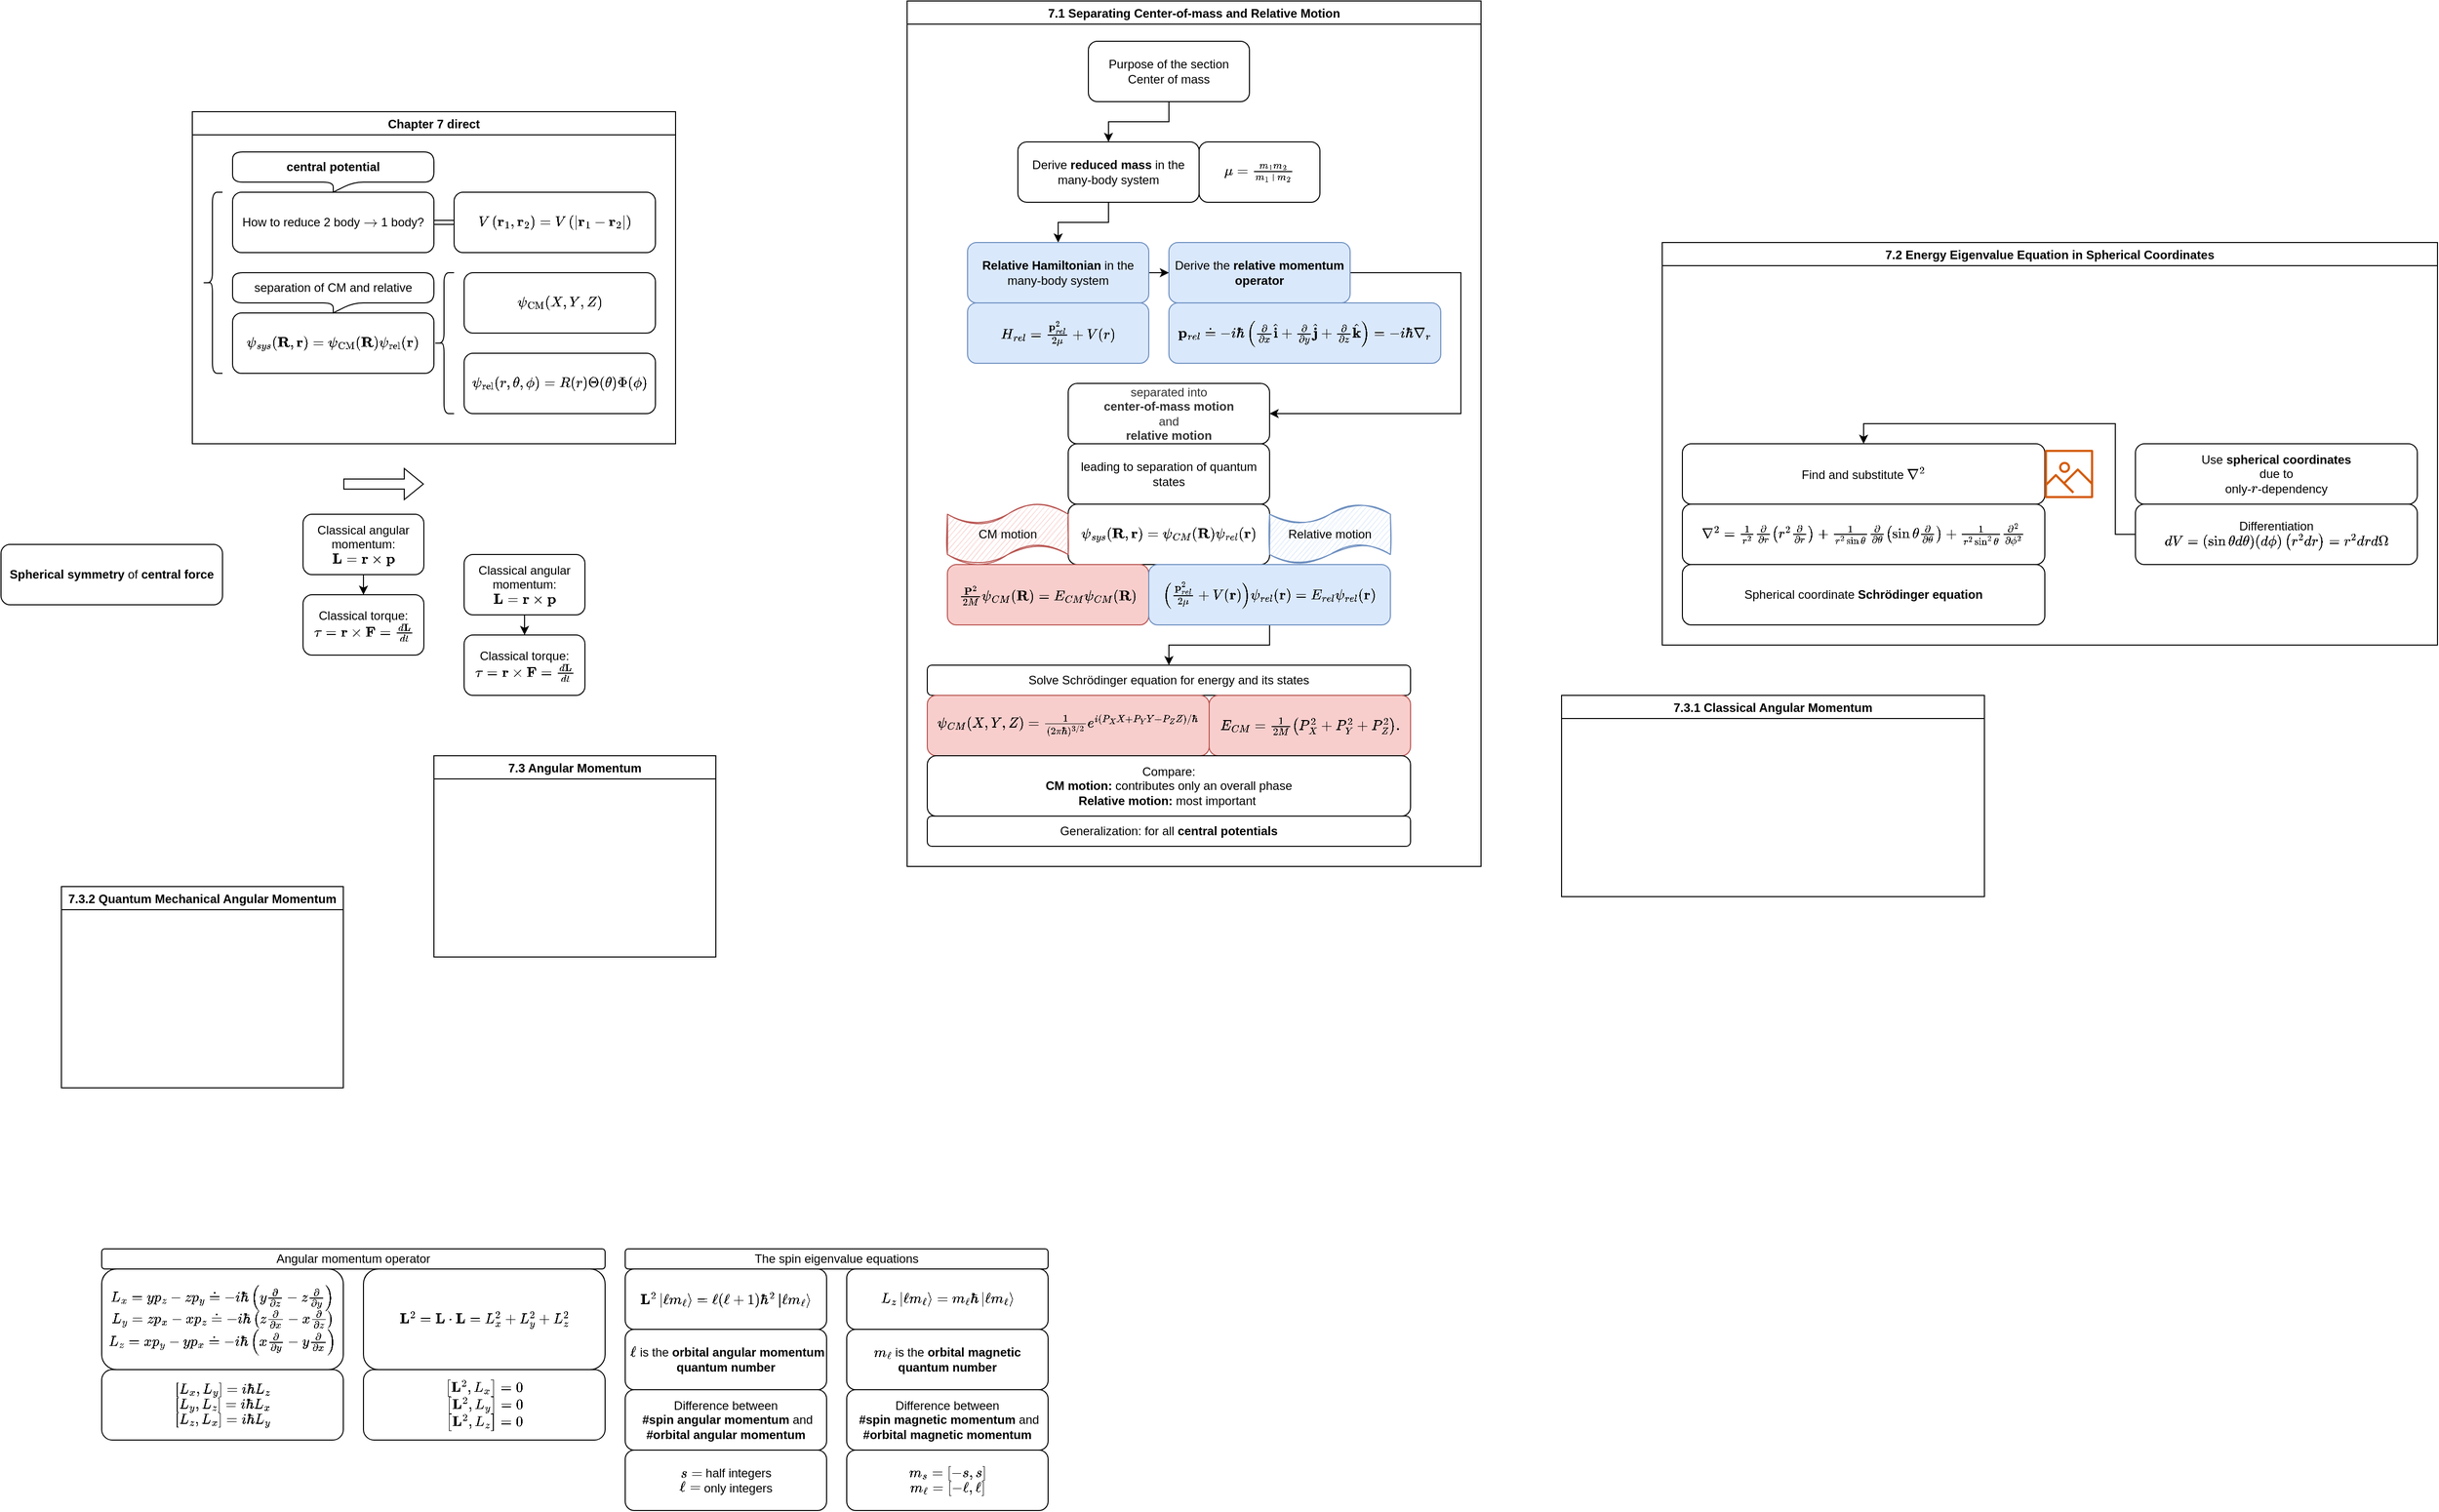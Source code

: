 <mxfile version="15.9.4" type="github">
  <diagram id="UfNpsCcYTtWqRNBC5JqH" name="Page-1">
    <mxGraphModel dx="4003" dy="2767" grid="1" gridSize="10" guides="1" tooltips="1" connect="1" arrows="1" fold="1" page="1" pageScale="1" pageWidth="850" pageHeight="1100" background="none" math="1" shadow="0">
      <root>
        <mxCell id="0" />
        <mxCell id="1" parent="0" />
        <mxCell id="cmI_KTom7d1FH1pwmFM4-9" value="How to reduce 2 body \(\to\) 1&amp;nbsp;body?" style="rounded=1;whiteSpace=wrap;html=1;sketch=0;" parent="1" vertex="1">
          <mxGeometry x="170" y="-690" width="200" height="60" as="geometry" />
        </mxCell>
        <mxCell id="cmI_KTom7d1FH1pwmFM4-10" value="\(V\left(\mathbf{r}_{1}, \mathbf{r}_{2}\right)=V\left(\left|\mathbf{r}_{1}-\mathbf{r}_{2}\right|\right)\)" style="rounded=1;whiteSpace=wrap;html=1;fontStyle=0;glass=0;shadow=0;sketch=0;" parent="1" vertex="1">
          <mxGeometry x="390" y="-690" width="200" height="60" as="geometry" />
        </mxCell>
        <mxCell id="cmI_KTom7d1FH1pwmFM4-27" style="edgeStyle=orthogonalEdgeStyle;rounded=0;orthogonalLoop=1;jettySize=auto;html=1;entryX=0.5;entryY=0;entryDx=0;entryDy=0;" parent="1" source="cmI_KTom7d1FH1pwmFM4-18" target="cmI_KTom7d1FH1pwmFM4-19" edge="1">
          <mxGeometry relative="1" as="geometry" />
        </mxCell>
        <mxCell id="cmI_KTom7d1FH1pwmFM4-18" value="Purpose of the section&lt;br&gt;Center of mass" style="rounded=1;whiteSpace=wrap;html=1;shadow=0;glass=0;sketch=0;" parent="1" vertex="1">
          <mxGeometry x="1020" y="-840" width="160" height="60" as="geometry" />
        </mxCell>
        <mxCell id="cmI_KTom7d1FH1pwmFM4-28" style="edgeStyle=orthogonalEdgeStyle;rounded=0;orthogonalLoop=1;jettySize=auto;html=1;" parent="1" source="cmI_KTom7d1FH1pwmFM4-19" target="cmI_KTom7d1FH1pwmFM4-20" edge="1">
          <mxGeometry relative="1" as="geometry" />
        </mxCell>
        <mxCell id="cmI_KTom7d1FH1pwmFM4-19" value="Derive &lt;b&gt;reduced mass&lt;/b&gt; in the many-body system" style="rounded=1;whiteSpace=wrap;html=1;shadow=0;glass=0;sketch=0;" parent="1" vertex="1">
          <mxGeometry x="950" y="-740" width="180" height="60" as="geometry" />
        </mxCell>
        <mxCell id="cmI_KTom7d1FH1pwmFM4-29" style="edgeStyle=orthogonalEdgeStyle;rounded=0;orthogonalLoop=1;jettySize=auto;html=1;entryX=0;entryY=0.5;entryDx=0;entryDy=0;" parent="1" source="cmI_KTom7d1FH1pwmFM4-20" target="cmI_KTom7d1FH1pwmFM4-24" edge="1">
          <mxGeometry relative="1" as="geometry" />
        </mxCell>
        <mxCell id="cmI_KTom7d1FH1pwmFM4-20" value="&lt;b&gt;Relative Hamiltonian&lt;/b&gt; in the many-body system" style="rounded=1;whiteSpace=wrap;html=1;shadow=0;glass=0;sketch=0;fillColor=#dae8fc;strokeColor=#6c8ebf;" parent="1" vertex="1">
          <mxGeometry x="900" y="-640" width="180" height="60" as="geometry" />
        </mxCell>
        <mxCell id="cmI_KTom7d1FH1pwmFM4-21" value="\(H_{r e l}=\frac{\mathbf{p}_{r e l}^{2}}{2 \mu}+V(r)\)" style="rounded=1;whiteSpace=wrap;html=1;shadow=0;glass=0;sketch=0;fillColor=#dae8fc;strokeColor=#6c8ebf;" parent="1" vertex="1">
          <mxGeometry x="900" y="-580" width="180" height="60" as="geometry" />
        </mxCell>
        <mxCell id="cmI_KTom7d1FH1pwmFM4-22" value="\(\mu=\frac{m_{1} m_{2}}{m_{1}+m_{2}}\)" style="rounded=1;whiteSpace=wrap;html=1;shadow=0;glass=0;sketch=0;" parent="1" vertex="1">
          <mxGeometry x="1130" y="-740" width="120" height="60" as="geometry" />
        </mxCell>
        <mxCell id="cmI_KTom7d1FH1pwmFM4-39" style="edgeStyle=orthogonalEdgeStyle;rounded=0;orthogonalLoop=1;jettySize=auto;html=1;entryX=1;entryY=0.5;entryDx=0;entryDy=0;" parent="1" source="cmI_KTom7d1FH1pwmFM4-24" target="cmI_KTom7d1FH1pwmFM4-33" edge="1">
          <mxGeometry relative="1" as="geometry">
            <Array as="points">
              <mxPoint x="1390" y="-610" />
              <mxPoint x="1390" y="-470" />
            </Array>
          </mxGeometry>
        </mxCell>
        <mxCell id="cmI_KTom7d1FH1pwmFM4-24" value="Derive the &lt;b&gt;relative momentum operator&lt;/b&gt;" style="rounded=1;whiteSpace=wrap;html=1;shadow=0;glass=0;sketch=0;fillColor=#dae8fc;strokeColor=#6c8ebf;" parent="1" vertex="1">
          <mxGeometry x="1100" y="-640" width="180" height="60" as="geometry" />
        </mxCell>
        <mxCell id="cmI_KTom7d1FH1pwmFM4-26" value="\(\mathbf{p}_{r e l} \doteq-i \hbar\left(\frac{\partial}{\partial x} \hat{\mathbf{i}}+\frac{\partial}{\partial y} \hat{\mathbf{j}}+\frac{\partial}{\partial z} \hat{\mathbf{k}}\right)=-i \hbar \nabla_{r}\)" style="rounded=1;whiteSpace=wrap;html=1;shadow=0;glass=0;sketch=0;fillColor=#dae8fc;strokeColor=#6c8ebf;" parent="1" vertex="1">
          <mxGeometry x="1100" y="-580" width="270" height="60" as="geometry" />
        </mxCell>
        <mxCell id="cmI_KTom7d1FH1pwmFM4-32" value="\(\psi_{s y s}(\mathbf{R}, \mathbf{r})=\psi_{C M}(\mathbf{R}) \psi_{r e l}(\mathbf{r})\)" style="rounded=1;whiteSpace=wrap;html=1;shadow=0;glass=0;sketch=0;" parent="1" vertex="1">
          <mxGeometry x="1000" y="-380" width="200" height="60" as="geometry" />
        </mxCell>
        <mxCell id="cmI_KTom7d1FH1pwmFM4-33" value="&lt;span style=&quot;color: rgb(51 , 51 , 51)&quot;&gt;separated into&lt;/span&gt;&lt;br style=&quot;color: rgb(51 , 51 , 51)&quot;&gt;&lt;b style=&quot;color: rgb(51 , 51 , 51)&quot;&gt;center-of-mass motion&lt;br&gt;&lt;/b&gt;&lt;span style=&quot;color: rgb(51 , 51 , 51)&quot;&gt;and&lt;/span&gt;&lt;br style=&quot;color: rgb(51 , 51 , 51)&quot;&gt;&lt;b style=&quot;color: rgb(51 , 51 , 51)&quot;&gt;relative motion&lt;/b&gt;" style="rounded=1;whiteSpace=wrap;html=1;shadow=0;glass=0;sketch=0;" parent="1" vertex="1">
          <mxGeometry x="1000" y="-500" width="200" height="60" as="geometry" />
        </mxCell>
        <mxCell id="cmI_KTom7d1FH1pwmFM4-34" value="leading to separation of quantum states" style="rounded=1;whiteSpace=wrap;html=1;shadow=0;glass=0;sketch=0;" parent="1" vertex="1">
          <mxGeometry x="1000" y="-440" width="200" height="60" as="geometry" />
        </mxCell>
        <mxCell id="cmI_KTom7d1FH1pwmFM4-35" value="\(\frac{\mathbf{P}^{2}}{2 M} \psi_{C M}(\mathbf{R})=E_{C M} \psi_{C M}(\mathbf{R})\)" style="rounded=1;whiteSpace=wrap;html=1;shadow=0;glass=0;sketch=0;fillColor=#f8cecc;strokeColor=#b85450;" parent="1" vertex="1">
          <mxGeometry x="880" y="-320" width="200" height="60" as="geometry" />
        </mxCell>
        <mxCell id="cmI_KTom7d1FH1pwmFM4-46" style="edgeStyle=orthogonalEdgeStyle;rounded=0;orthogonalLoop=1;jettySize=auto;html=1;entryX=0.5;entryY=0;entryDx=0;entryDy=0;" parent="1" source="cmI_KTom7d1FH1pwmFM4-36" target="cmI_KTom7d1FH1pwmFM4-38" edge="1">
          <mxGeometry relative="1" as="geometry" />
        </mxCell>
        <mxCell id="cmI_KTom7d1FH1pwmFM4-36" value="\(\left(\frac{\mathbf{p}_{r e l}^{2}}{2 \mu}+V(\mathbf{r})\right) \psi_{r e l}(\mathbf{r})=E_{r e l} \psi_{r e l}(\mathbf{r})\)" style="rounded=1;whiteSpace=wrap;html=1;shadow=0;glass=0;sketch=0;fillColor=#dae8fc;strokeColor=#6c8ebf;" parent="1" vertex="1">
          <mxGeometry x="1080" y="-320" width="240" height="60" as="geometry" />
        </mxCell>
        <mxCell id="cmI_KTom7d1FH1pwmFM4-37" value="Generalization: for all &lt;b&gt;central potentials&lt;/b&gt;" style="rounded=1;whiteSpace=wrap;html=1;shadow=0;glass=0;sketch=0;" parent="1" vertex="1">
          <mxGeometry x="860" y="-70" width="480" height="30" as="geometry" />
        </mxCell>
        <mxCell id="cmI_KTom7d1FH1pwmFM4-38" value="Solve&amp;nbsp;Schrödinger equation for energy and its states" style="rounded=1;whiteSpace=wrap;html=1;shadow=0;glass=0;sketch=0;" parent="1" vertex="1">
          <mxGeometry x="860" y="-220" width="480" height="30" as="geometry" />
        </mxCell>
        <mxCell id="cmI_KTom7d1FH1pwmFM4-40" value="Chapter 7 direct" style="swimlane;shadow=0;glass=0;sketch=0;" parent="1" vertex="1">
          <mxGeometry x="130" y="-770" width="480" height="330" as="geometry" />
        </mxCell>
        <mxCell id="cmI_KTom7d1FH1pwmFM4-44" value="&lt;span&gt;Relative motion&lt;/span&gt;" style="shape=tape;whiteSpace=wrap;html=1;shadow=0;glass=0;sketch=1;size=0.333;fillColor=#dae8fc;strokeColor=#6c8ebf;" parent="1" vertex="1">
          <mxGeometry x="1200" y="-380" width="120" height="60" as="geometry" />
        </mxCell>
        <mxCell id="cmI_KTom7d1FH1pwmFM4-45" value="CM motion" style="shape=tape;whiteSpace=wrap;html=1;shadow=0;glass=0;sketch=1;size=0.333;fillColor=#f8cecc;strokeColor=#b85450;" parent="1" vertex="1">
          <mxGeometry x="880" y="-380" width="120" height="60" as="geometry" />
        </mxCell>
        <mxCell id="cmI_KTom7d1FH1pwmFM4-47" value="\(\psi_{C M}(X, Y, Z)=\frac{1}{(2 \pi \hbar)^{3 / 2}} e^{i\left(P_{X} X+P_{Y} Y+P_{Z} Z\right) / \hbar}\)" style="rounded=1;whiteSpace=wrap;html=1;shadow=0;glass=0;sketch=0;fillColor=#f8cecc;strokeColor=#b85450;" parent="1" vertex="1">
          <mxGeometry x="860" y="-190" width="280" height="60" as="geometry" />
        </mxCell>
        <mxCell id="cmI_KTom7d1FH1pwmFM4-48" value="\(E_{C M}=\frac{1}{2 M}\left(P_{X}^{2}+P_{Y}^{2}+P_{Z}^{2}\right) .\)" style="rounded=1;whiteSpace=wrap;html=1;shadow=0;glass=0;sketch=0;fillColor=#f8cecc;strokeColor=#b85450;" parent="1" vertex="1">
          <mxGeometry x="1140" y="-190" width="200" height="60" as="geometry" />
        </mxCell>
        <mxCell id="cmI_KTom7d1FH1pwmFM4-50" value="Compare:&lt;br&gt;&lt;b&gt;CM motion:&lt;/b&gt;&amp;nbsp;contributes only an overall phase&lt;br&gt;&lt;b&gt;Relative motion:&lt;/b&gt; most important&amp;nbsp;" style="rounded=1;whiteSpace=wrap;html=1;shadow=0;glass=0;sketch=0;" parent="1" vertex="1">
          <mxGeometry x="860" y="-130" width="480" height="60" as="geometry" />
        </mxCell>
        <mxCell id="cmI_KTom7d1FH1pwmFM4-51" value="7.1 Separating Center-of-mass and Relative Motion" style="swimlane;shadow=0;glass=0;sketch=0;" parent="1" vertex="1">
          <mxGeometry x="840" y="-880" width="570" height="860" as="geometry" />
        </mxCell>
        <mxCell id="Ik9TuV0_vZSBALLoncqh-1" value="7.2 Energy Eigenvalue Equation in Spherical Coordinates" style="swimlane;" parent="1" vertex="1">
          <mxGeometry x="1590" y="-640" width="770" height="400" as="geometry" />
        </mxCell>
        <mxCell id="Ik9TuV0_vZSBALLoncqh-3" value="Use &lt;b&gt;spherical coordinates&lt;/b&gt;&lt;br&gt;due to&lt;br&gt;only-\(r\)-dependency" style="rounded=1;whiteSpace=wrap;html=1;" parent="1" vertex="1">
          <mxGeometry x="2060" y="-440" width="280" height="60" as="geometry" />
        </mxCell>
        <mxCell id="Ik9TuV0_vZSBALLoncqh-8" style="edgeStyle=orthogonalEdgeStyle;rounded=0;orthogonalLoop=1;jettySize=auto;html=1;" parent="1" source="Ik9TuV0_vZSBALLoncqh-4" target="Ik9TuV0_vZSBALLoncqh-7" edge="1">
          <mxGeometry relative="1" as="geometry">
            <Array as="points">
              <mxPoint x="2040" y="-350" />
              <mxPoint x="2040" y="-460" />
              <mxPoint x="1790" y="-460" />
            </Array>
          </mxGeometry>
        </mxCell>
        <mxCell id="Ik9TuV0_vZSBALLoncqh-4" value="Differentiation&lt;br&gt;\(d V=(\sin \theta d \theta)(d \phi)\left(r^{2} d r\right)=r^{2} d r d \Omega\)" style="rounded=1;whiteSpace=wrap;html=1;" parent="1" vertex="1">
          <mxGeometry x="2060" y="-380" width="280" height="60" as="geometry" />
        </mxCell>
        <mxCell id="Ik9TuV0_vZSBALLoncqh-6" value="\(\nabla^{2}=\frac{1}{r^{2}} \frac{\partial}{\partial r}\left(r^{2} \frac{\partial}{\partial r}\right)+\frac{1}{r^{2} \sin \theta} \frac{\partial}{\partial \theta}\left(\sin \theta \frac{\partial}{\partial \theta}\right)+\frac{1}{r^{2} \sin ^{2} \theta} \frac{\partial^{2}}{\partial \phi^{2}}\)" style="rounded=1;whiteSpace=wrap;html=1;" parent="1" vertex="1">
          <mxGeometry x="1610" y="-380" width="360" height="60" as="geometry" />
        </mxCell>
        <mxCell id="Ik9TuV0_vZSBALLoncqh-7" value="Find and substitute \(\nabla^{2}\)" style="rounded=1;whiteSpace=wrap;html=1;" parent="1" vertex="1">
          <mxGeometry x="1610" y="-440" width="360" height="60" as="geometry" />
        </mxCell>
        <mxCell id="Ik9TuV0_vZSBALLoncqh-9" value="" style="sketch=0;outlineConnect=0;fontColor=#232F3E;gradientColor=none;fillColor=#D45B07;strokeColor=none;dashed=0;verticalLabelPosition=bottom;verticalAlign=top;align=center;html=1;fontSize=12;fontStyle=0;aspect=fixed;pointerEvents=1;shape=mxgraph.aws4.container_registry_image;" parent="1" vertex="1">
          <mxGeometry x="1970" y="-434" width="48" height="48" as="geometry" />
        </mxCell>
        <mxCell id="Ik9TuV0_vZSBALLoncqh-11" value="7.3.1 Classical Angular Momentum" style="swimlane;" parent="1" vertex="1">
          <mxGeometry x="1490" y="-190" width="420" height="200" as="geometry" />
        </mxCell>
        <mxCell id="Ik9TuV0_vZSBALLoncqh-12" value="Spherical coordinate &lt;b&gt;Schrödinger equation&lt;/b&gt;" style="rounded=1;whiteSpace=wrap;html=1;" parent="1" vertex="1">
          <mxGeometry x="1610" y="-320" width="360" height="60" as="geometry" />
        </mxCell>
        <mxCell id="Ik9TuV0_vZSBALLoncqh-13" value="7.3.2 Quantum Mechanical Angular Momentum" style="swimlane;" parent="1" vertex="1">
          <mxGeometry width="280" height="200" as="geometry" />
        </mxCell>
        <mxCell id="Ik9TuV0_vZSBALLoncqh-14" value="7.3 Angular Momentum" style="swimlane;" parent="1" vertex="1">
          <mxGeometry x="370" y="-130" width="280" height="200" as="geometry" />
        </mxCell>
        <mxCell id="Ik9TuV0_vZSBALLoncqh-84" style="edgeStyle=orthogonalEdgeStyle;rounded=0;orthogonalLoop=1;jettySize=auto;html=1;fontSize=12;" parent="1" source="Ik9TuV0_vZSBALLoncqh-15" target="Ik9TuV0_vZSBALLoncqh-16" edge="1">
          <mxGeometry relative="1" as="geometry" />
        </mxCell>
        <mxCell id="Ik9TuV0_vZSBALLoncqh-15" value="Classical angular momentum:&lt;br&gt;\(\mathbf{L}=\mathbf{r} \times \mathbf{p}\)" style="rounded=1;whiteSpace=wrap;html=1;" parent="1" vertex="1">
          <mxGeometry x="240" y="-370" width="120" height="60" as="geometry" />
        </mxCell>
        <mxCell id="Ik9TuV0_vZSBALLoncqh-16" value="Classical torque:&lt;br&gt;\(\tau=\mathbf{r} \times \mathbf{F}=\frac{d \mathbf{L}}{d t}\)" style="rounded=1;whiteSpace=wrap;html=1;" parent="1" vertex="1">
          <mxGeometry x="240" y="-290" width="120" height="60" as="geometry" />
        </mxCell>
        <mxCell id="Ik9TuV0_vZSBALLoncqh-17" value="&lt;b&gt;Spherical symmetry&lt;/b&gt; of &lt;b&gt;central force&lt;/b&gt;" style="rounded=1;whiteSpace=wrap;html=1;" parent="1" vertex="1">
          <mxGeometry x="-60" y="-340" width="220" height="60" as="geometry" />
        </mxCell>
        <mxCell id="Ik9TuV0_vZSBALLoncqh-20" value="&lt;div&gt;\(\left[L_{x}, L_{y}\right]=i \hbar L_{z}\)&lt;/div&gt;&lt;div&gt;\(\left[L_{y}, L_{z}\right]=i \hbar L_{x}\)&lt;/div&gt;&lt;span&gt;\(\left[L_{z}, L_{x}\right]=i \hbar L_{y}\)&lt;/span&gt;" style="rounded=1;whiteSpace=wrap;html=1;" parent="1" vertex="1">
          <mxGeometry x="40" y="480" width="240" height="70" as="geometry" />
        </mxCell>
        <mxCell id="Ik9TuV0_vZSBALLoncqh-21" value="Angular momentum operator" style="rounded=1;whiteSpace=wrap;html=1;" parent="1" vertex="1">
          <mxGeometry x="40" y="360" width="500" height="20" as="geometry" />
        </mxCell>
        <mxCell id="Ik9TuV0_vZSBALLoncqh-22" value="\(L_{x}=y p_{z}-z p_{y} \doteq-i \hbar\left(y \frac{\partial}{\partial z}-z \frac{\partial}{\partial y}\right)\)&lt;br&gt;\(L_{y}=z p_{x}-x p_{z} \doteq-i \hbar\left(z \frac{\partial}{\partial x}-x \frac{\partial}{\partial z}\right)\)&lt;br&gt;\(L_{z}=x p_{y}-y p_{x} \doteq-i \hbar\left(x \frac{\partial}{\partial y}-y \frac{\partial}{\partial x}\right)\)" style="rounded=1;whiteSpace=wrap;html=1;" parent="1" vertex="1">
          <mxGeometry x="40" y="380" width="240" height="100" as="geometry" />
        </mxCell>
        <mxCell id="Ik9TuV0_vZSBALLoncqh-27" value="\(\mathbf{L}^{2}=\mathbf{L} \cdot \mathbf{L}=L_{x}^{2}+L_{y}^{2}+L_{z}^{2}\)" style="rounded=1;whiteSpace=wrap;html=1;shadow=0;glass=0;sketch=0;fontSize=12;" parent="1" vertex="1">
          <mxGeometry x="300" y="380" width="240" height="100" as="geometry" />
        </mxCell>
        <mxCell id="Ik9TuV0_vZSBALLoncqh-29" value="&lt;div&gt;\(\left[\mathbf{L}^{2}, L_{x}\right]=0\)&lt;/div&gt;&lt;div&gt;\(\left[\mathbf{L}^{2}, L_{y}\right]=0\)&lt;/div&gt;&lt;div&gt;\(\left[\mathbf{L}^{2}, L_{z}\right]=0\)&lt;/div&gt;" style="rounded=1;whiteSpace=wrap;html=1;shadow=0;glass=0;sketch=0;fontSize=12;" parent="1" vertex="1">
          <mxGeometry x="300" y="480" width="240" height="70" as="geometry" />
        </mxCell>
        <mxCell id="Ik9TuV0_vZSBALLoncqh-33" value="The spin eigenvalue equations" style="rounded=1;whiteSpace=wrap;html=1;shadow=0;glass=0;sketch=0;fontSize=12;" parent="1" vertex="1">
          <mxGeometry x="560" y="360" width="420" height="20" as="geometry" />
        </mxCell>
        <mxCell id="Ik9TuV0_vZSBALLoncqh-35" value="&amp;nbsp;\(\ell\) is the &lt;b&gt;orbital angular momentum quantum number&lt;/b&gt;" style="rounded=1;whiteSpace=wrap;html=1;shadow=0;glass=0;sketch=0;fontSize=12;" parent="1" vertex="1">
          <mxGeometry x="560" y="440" width="200" height="60" as="geometry" />
        </mxCell>
        <mxCell id="Ik9TuV0_vZSBALLoncqh-36" value="\(m_{\ell}\) is the &lt;b&gt;orbital magnetic quantum number&lt;/b&gt;" style="rounded=1;whiteSpace=wrap;html=1;shadow=0;glass=0;sketch=0;fontSize=12;" parent="1" vertex="1">
          <mxGeometry x="780" y="440" width="200" height="60" as="geometry" />
        </mxCell>
        <mxCell id="Ik9TuV0_vZSBALLoncqh-38" value="Difference between&lt;br&gt;&amp;nbsp;&lt;b&gt;#spin angular momentum&lt;/b&gt;&amp;nbsp;and &lt;b&gt;#orbital angular momentum&lt;/b&gt;" style="rounded=1;whiteSpace=wrap;html=1;shadow=0;glass=0;sketch=0;fontSize=12;" parent="1" vertex="1">
          <mxGeometry x="560" y="500" width="200" height="60" as="geometry" />
        </mxCell>
        <mxCell id="Ik9TuV0_vZSBALLoncqh-39" value="\(s=\) half integers&lt;br&gt;\(\ell=\) only integers" style="rounded=1;whiteSpace=wrap;html=1;shadow=0;glass=0;sketch=0;fontSize=12;" parent="1" vertex="1">
          <mxGeometry x="560" y="560" width="200" height="60" as="geometry" />
        </mxCell>
        <mxCell id="Ik9TuV0_vZSBALLoncqh-40" value="&lt;span&gt;\(m_s=[-s, s]\)&lt;br&gt;&lt;/span&gt;\(m_\ell=[-\ell, \ell]\)" style="rounded=1;whiteSpace=wrap;html=1;shadow=0;glass=0;sketch=0;fontSize=12;" parent="1" vertex="1">
          <mxGeometry x="780" y="560" width="200" height="60" as="geometry" />
        </mxCell>
        <mxCell id="Ik9TuV0_vZSBALLoncqh-41" value="Difference between&lt;br&gt;&amp;nbsp;&lt;b&gt;#spin&amp;nbsp;&lt;/b&gt;&lt;b&gt;magnetic&lt;/b&gt;&lt;b&gt;&amp;nbsp;momentum&lt;/b&gt;&amp;nbsp;and &lt;b&gt;#orbital&amp;nbsp;&lt;/b&gt;&lt;b&gt;magnetic&lt;/b&gt;&lt;b&gt;&amp;nbsp;momentum&lt;/b&gt;" style="rounded=1;whiteSpace=wrap;html=1;shadow=0;glass=0;sketch=0;fontSize=12;" parent="1" vertex="1">
          <mxGeometry x="780" y="500" width="200" height="60" as="geometry" />
        </mxCell>
        <mxCell id="Ik9TuV0_vZSBALLoncqh-44" value="&lt;span&gt;\(L_{z}\left|\ell m_{\ell}\right\rangle=m_{\ell} \hbar\left|\ell m_{\ell}\right\rangle\)&lt;/span&gt;" style="rounded=1;whiteSpace=wrap;html=1;shadow=0;glass=0;sketch=0;fontSize=12;" parent="1" vertex="1">
          <mxGeometry x="780" y="380" width="200" height="60" as="geometry" />
        </mxCell>
        <mxCell id="Ik9TuV0_vZSBALLoncqh-45" value="&lt;span&gt;\(\mathbf{L}^{2}\left|\ell m_{\ell}\right\rangle=\ell(\ell+1) \hbar^{2}\left|\ell m_{\ell}\right\rangle\)&lt;/span&gt;" style="rounded=1;whiteSpace=wrap;html=1;shadow=0;glass=0;sketch=0;fontSize=12;" parent="1" vertex="1">
          <mxGeometry x="560" y="380" width="200" height="60" as="geometry" />
        </mxCell>
        <mxCell id="Ik9TuV0_vZSBALLoncqh-48" value="&lt;b&gt;central potential&lt;/b&gt;" style="shape=callout;whiteSpace=wrap;html=1;perimeter=calloutPerimeter;shadow=0;glass=0;sketch=0;fontSize=12;size=10;position=0.5;rounded=1;" parent="1" vertex="1">
          <mxGeometry x="170" y="-730" width="200" height="40" as="geometry" />
        </mxCell>
        <mxCell id="Ik9TuV0_vZSBALLoncqh-51" value="" style="shape=curlyBracket;whiteSpace=wrap;html=1;rounded=1;shadow=0;glass=0;sketch=0;fontSize=12;" parent="1" vertex="1">
          <mxGeometry x="140" y="-690" width="20" height="180" as="geometry" />
        </mxCell>
        <mxCell id="Ik9TuV0_vZSBALLoncqh-60" value="\(\psi_{s y s}(\mathbf{R}, \mathbf{r})=\psi_{\mathrm{CM}}(\mathbf{R}) \psi_{\mathrm{rel}}(\mathbf{r})\)" style="rounded=1;whiteSpace=wrap;html=1;shadow=0;glass=0;sketch=0;fontSize=12;" parent="1" vertex="1">
          <mxGeometry x="170" y="-570" width="200" height="60" as="geometry" />
        </mxCell>
        <mxCell id="Ik9TuV0_vZSBALLoncqh-61" value="\(\psi_{\mathrm{CM}}(X, Y, Z)\)" style="whiteSpace=wrap;html=1;rounded=1;shadow=0;glass=0;sketch=0;" parent="1" vertex="1">
          <mxGeometry x="400" y="-610" width="190" height="60" as="geometry" />
        </mxCell>
        <mxCell id="Ik9TuV0_vZSBALLoncqh-63" value="\(\psi_{\mathrm{rel}}(r, \theta, \phi)=R(r) \Theta(\theta) \Phi(\phi)\)" style="whiteSpace=wrap;html=1;rounded=1;shadow=0;glass=0;sketch=0;" parent="1" vertex="1">
          <mxGeometry x="400" y="-530" width="190" height="60" as="geometry" />
        </mxCell>
        <mxCell id="Ik9TuV0_vZSBALLoncqh-64" value="" style="shape=curlyBracket;whiteSpace=wrap;html=1;rounded=1;shadow=0;glass=0;sketch=0;fontSize=12;" parent="1" vertex="1">
          <mxGeometry x="370" y="-610" width="20" height="140" as="geometry" />
        </mxCell>
        <mxCell id="Ik9TuV0_vZSBALLoncqh-76" value="" style="shape=link;html=1;rounded=0;fontSize=12;entryX=0;entryY=0.5;entryDx=0;entryDy=0;" parent="1" target="cmI_KTom7d1FH1pwmFM4-10" edge="1">
          <mxGeometry width="100" relative="1" as="geometry">
            <mxPoint x="370" y="-660" as="sourcePoint" />
            <mxPoint x="470" y="-660" as="targetPoint" />
          </mxGeometry>
        </mxCell>
        <mxCell id="Ik9TuV0_vZSBALLoncqh-81" value="separation of CM and&amp;nbsp;relative" style="shape=callout;whiteSpace=wrap;html=1;perimeter=calloutPerimeter;shadow=0;glass=0;sketch=0;fontSize=12;size=10;position=0.5;rounded=1;" parent="1" vertex="1">
          <mxGeometry x="170" y="-610" width="200" height="40" as="geometry" />
        </mxCell>
        <mxCell id="Ik9TuV0_vZSBALLoncqh-86" style="edgeStyle=orthogonalEdgeStyle;rounded=0;orthogonalLoop=1;jettySize=auto;html=1;fontSize=12;" parent="1" source="Ik9TuV0_vZSBALLoncqh-87" target="Ik9TuV0_vZSBALLoncqh-88" edge="1">
          <mxGeometry relative="1" as="geometry" />
        </mxCell>
        <mxCell id="Ik9TuV0_vZSBALLoncqh-87" value="Classical angular momentum:&lt;br&gt;\(\mathbf{L}=\mathbf{r} \times \mathbf{p}\)" style="rounded=1;whiteSpace=wrap;html=1;" parent="1" vertex="1">
          <mxGeometry x="400" y="-330" width="120" height="60" as="geometry" />
        </mxCell>
        <mxCell id="Ik9TuV0_vZSBALLoncqh-88" value="Classical torque:&lt;br&gt;\(\tau=\mathbf{r} \times \mathbf{F}=\frac{d \mathbf{L}}{d t}\)" style="rounded=1;whiteSpace=wrap;html=1;" parent="1" vertex="1">
          <mxGeometry x="400" y="-250" width="120" height="60" as="geometry" />
        </mxCell>
        <mxCell id="Ik9TuV0_vZSBALLoncqh-89" value="" style="shape=flexArrow;endArrow=classic;html=1;rounded=0;fontSize=12;" parent="1" edge="1">
          <mxGeometry width="50" height="50" relative="1" as="geometry">
            <mxPoint x="280" y="-400" as="sourcePoint" />
            <mxPoint x="360" y="-400" as="targetPoint" />
          </mxGeometry>
        </mxCell>
      </root>
    </mxGraphModel>
  </diagram>
</mxfile>
